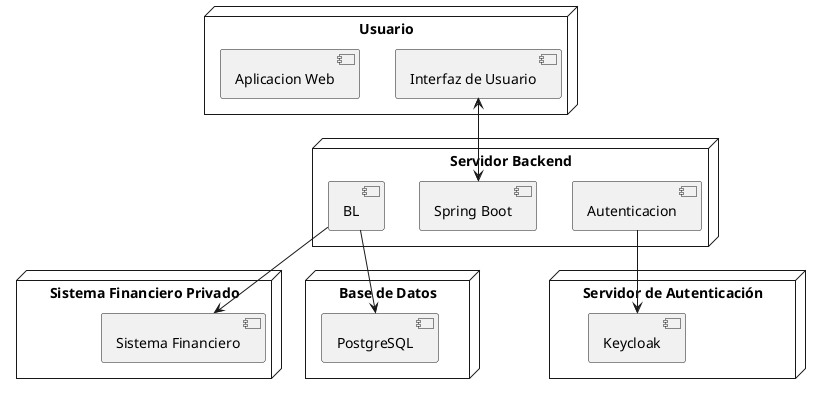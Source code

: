 @startuml

node "Usuario" as user {
    component "Interfaz de Usuario" as UI
    component "Aplicacion Web" as WebApp
}

node "Servidor Backend" as web_server {
    component "BL" as Backend
    component "Spring Boot" as SpringBoot
    ' component "Java" as Java
    component "Autenticacion" as Auth

}

node "Servidor de Autenticación" as Auth_Server {

    component "Keycloak" as AuthService

}

node "Sistema Financiero Privado" as Financial_Server {
    component "Sistema Financiero" as FinancialSystem
}

node "Base de Datos" as BD {
    component "PostgreSQL" as Database
}

UI <--> SpringBoot
Backend --> Database
Auth --> AuthService
Backend --> FinancialSystem

@enduml
